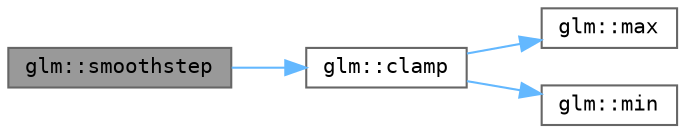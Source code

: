digraph "glm::smoothstep"
{
 // LATEX_PDF_SIZE
  bgcolor="transparent";
  edge [fontname=Terminal,fontsize=10,labelfontname=Helvetica,labelfontsize=10];
  node [fontname=Terminal,fontsize=10,shape=box,height=0.2,width=0.4];
  rankdir="LR";
  Node1 [label="glm::smoothstep",height=0.2,width=0.4,color="gray40", fillcolor="grey60", style="filled", fontcolor="black",tooltip=" "];
  Node1 -> Node2 [color="steelblue1",style="solid"];
  Node2 [label="glm::clamp",height=0.2,width=0.4,color="grey40", fillcolor="white", style="filled",URL="$group__core__func__common.html#ga7cd77683da6361e297c56443fc70806d",tooltip=" "];
  Node2 -> Node3 [color="steelblue1",style="solid"];
  Node3 [label="glm::max",height=0.2,width=0.4,color="grey40", fillcolor="white", style="filled",URL="$group__core__func__common.html#gae02d42887fc5570451f880e3c624b9ac",tooltip=" "];
  Node2 -> Node4 [color="steelblue1",style="solid"];
  Node4 [label="glm::min",height=0.2,width=0.4,color="grey40", fillcolor="white", style="filled",URL="$group__core__func__common.html#ga6cf8098827054a270ee36b18e30d471d",tooltip=" "];
}
